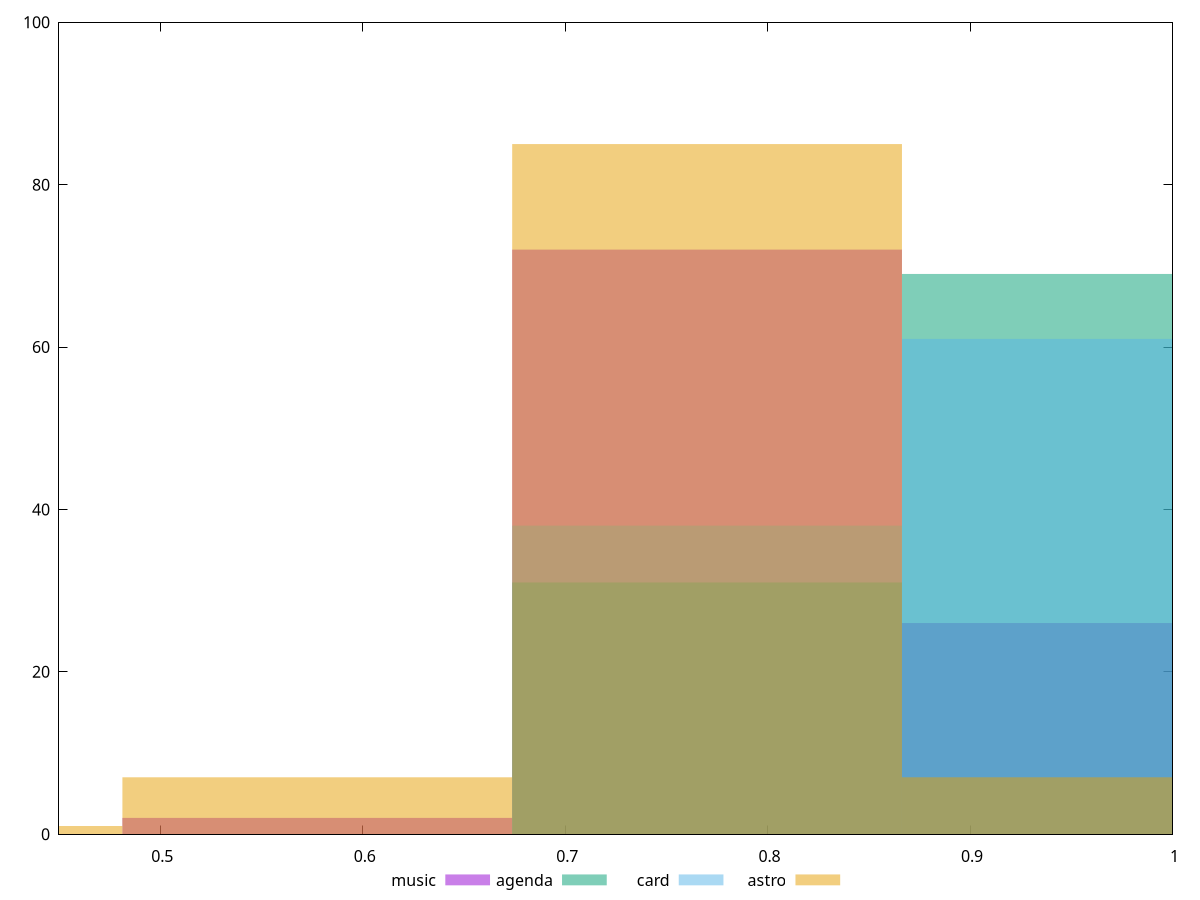 reset

$music <<EOF
0.9626331320800312 26
0.7701065056640249 72
0.5775798792480187 2
EOF

$agenda <<EOF
0.9626331320800312 69
0.7701065056640249 31
EOF

$card <<EOF
0.7701065056640249 38
0.9626331320800312 61
EOF

$astro <<EOF
0.7701065056640249 85
0.5775798792480187 7
0.38505325283201247 1
0.9626331320800312 7
EOF

set key outside below
set boxwidth 0.19252662641600624
set xrange [0.45:1]
set yrange [0:100]
set trange [0:100]
set style fill transparent solid 0.5 noborder
set terminal svg size 640, 520 enhanced background rgb 'white'
set output "reports/report_00027_2021-02-24T12-40-31.850Z/bootup-time/comparison/histogram/all_score.svg"

plot $music title "music" with boxes, \
     $agenda title "agenda" with boxes, \
     $card title "card" with boxes, \
     $astro title "astro" with boxes

reset
